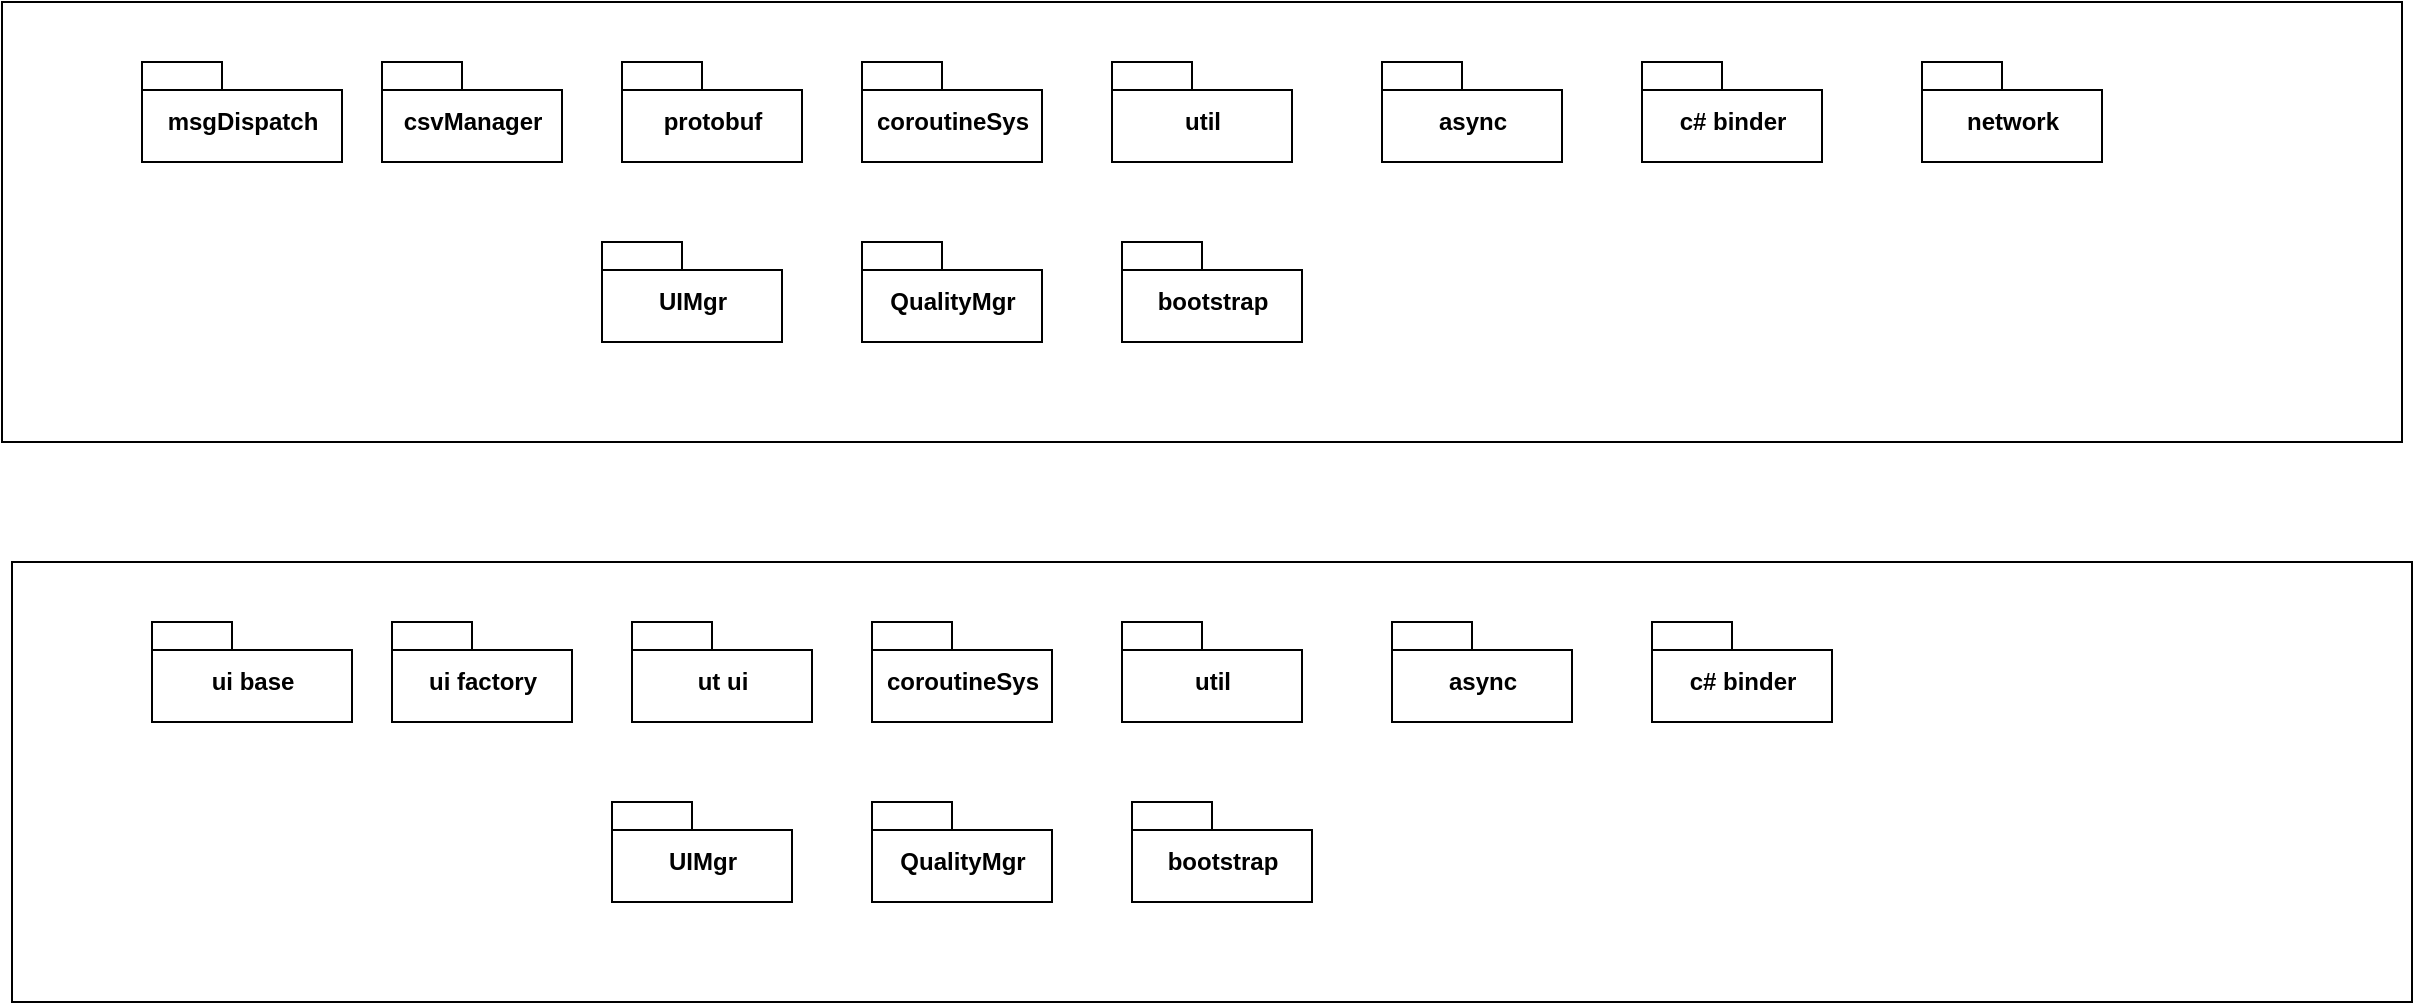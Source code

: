 <mxfile version="10.6.9" type="github"><diagram id="sm2qS4YOltwAFcUv_LiI" name="Page-1"><mxGraphModel dx="1394" dy="796" grid="1" gridSize="10" guides="1" tooltips="1" connect="1" arrows="1" fold="1" page="1" pageScale="1" pageWidth="1100" pageHeight="850" math="0" shadow="0"><root><mxCell id="0"/><mxCell id="1" parent="0"/><mxCell id="aeJJBFS_MYMTeNOkO-Ge-1" value="" style="rounded=0;whiteSpace=wrap;html=1;" vertex="1" parent="1"><mxGeometry x="20" y="20" width="1200" height="220" as="geometry"/></mxCell><mxCell id="aeJJBFS_MYMTeNOkO-Ge-2" value="msgDispatch" style="shape=folder;fontStyle=1;spacingTop=10;tabWidth=40;tabHeight=14;tabPosition=left;html=1;" vertex="1" parent="1"><mxGeometry x="90" y="50" width="100" height="50" as="geometry"/></mxCell><mxCell id="aeJJBFS_MYMTeNOkO-Ge-3" value="csvManager" style="shape=folder;fontStyle=1;spacingTop=10;tabWidth=40;tabHeight=14;tabPosition=left;html=1;" vertex="1" parent="1"><mxGeometry x="210" y="50" width="90" height="50" as="geometry"/></mxCell><mxCell id="aeJJBFS_MYMTeNOkO-Ge-4" value="protobuf" style="shape=folder;fontStyle=1;spacingTop=10;tabWidth=40;tabHeight=14;tabPosition=left;html=1;" vertex="1" parent="1"><mxGeometry x="330" y="50" width="90" height="50" as="geometry"/></mxCell><mxCell id="aeJJBFS_MYMTeNOkO-Ge-5" value="bootstrap" style="shape=folder;fontStyle=1;spacingTop=10;tabWidth=40;tabHeight=14;tabPosition=left;html=1;" vertex="1" parent="1"><mxGeometry x="580" y="140" width="90" height="50" as="geometry"/></mxCell><mxCell id="aeJJBFS_MYMTeNOkO-Ge-6" value="coroutineSys" style="shape=folder;fontStyle=1;spacingTop=10;tabWidth=40;tabHeight=14;tabPosition=left;html=1;" vertex="1" parent="1"><mxGeometry x="450" y="50" width="90" height="50" as="geometry"/></mxCell><mxCell id="aeJJBFS_MYMTeNOkO-Ge-7" value="util" style="shape=folder;fontStyle=1;spacingTop=10;tabWidth=40;tabHeight=14;tabPosition=left;html=1;" vertex="1" parent="1"><mxGeometry x="575" y="50" width="90" height="50" as="geometry"/></mxCell><mxCell id="aeJJBFS_MYMTeNOkO-Ge-8" value="QualityMgr" style="shape=folder;fontStyle=1;spacingTop=10;tabWidth=40;tabHeight=14;tabPosition=left;html=1;" vertex="1" parent="1"><mxGeometry x="450" y="140" width="90" height="50" as="geometry"/></mxCell><mxCell id="aeJJBFS_MYMTeNOkO-Ge-9" value="UIMgr" style="shape=folder;fontStyle=1;spacingTop=10;tabWidth=40;tabHeight=14;tabPosition=left;html=1;" vertex="1" parent="1"><mxGeometry x="320" y="140" width="90" height="50" as="geometry"/></mxCell><mxCell id="aeJJBFS_MYMTeNOkO-Ge-10" value="async" style="shape=folder;fontStyle=1;spacingTop=10;tabWidth=40;tabHeight=14;tabPosition=left;html=1;" vertex="1" parent="1"><mxGeometry x="710" y="50" width="90" height="50" as="geometry"/></mxCell><mxCell id="aeJJBFS_MYMTeNOkO-Ge-11" value="c# binder" style="shape=folder;fontStyle=1;spacingTop=10;tabWidth=40;tabHeight=14;tabPosition=left;html=1;" vertex="1" parent="1"><mxGeometry x="840" y="50" width="90" height="50" as="geometry"/></mxCell><mxCell id="aeJJBFS_MYMTeNOkO-Ge-12" value="" style="rounded=0;whiteSpace=wrap;html=1;" vertex="1" parent="1"><mxGeometry x="25" y="300" width="1200" height="220" as="geometry"/></mxCell><mxCell id="aeJJBFS_MYMTeNOkO-Ge-13" value="ui base" style="shape=folder;fontStyle=1;spacingTop=10;tabWidth=40;tabHeight=14;tabPosition=left;html=1;" vertex="1" parent="1"><mxGeometry x="95" y="330" width="100" height="50" as="geometry"/></mxCell><mxCell id="aeJJBFS_MYMTeNOkO-Ge-14" value="ui factory" style="shape=folder;fontStyle=1;spacingTop=10;tabWidth=40;tabHeight=14;tabPosition=left;html=1;" vertex="1" parent="1"><mxGeometry x="215" y="330" width="90" height="50" as="geometry"/></mxCell><mxCell id="aeJJBFS_MYMTeNOkO-Ge-15" value="ut ui" style="shape=folder;fontStyle=1;spacingTop=10;tabWidth=40;tabHeight=14;tabPosition=left;html=1;" vertex="1" parent="1"><mxGeometry x="335" y="330" width="90" height="50" as="geometry"/></mxCell><mxCell id="aeJJBFS_MYMTeNOkO-Ge-16" value="bootstrap" style="shape=folder;fontStyle=1;spacingTop=10;tabWidth=40;tabHeight=14;tabPosition=left;html=1;" vertex="1" parent="1"><mxGeometry x="585" y="420" width="90" height="50" as="geometry"/></mxCell><mxCell id="aeJJBFS_MYMTeNOkO-Ge-17" value="coroutineSys" style="shape=folder;fontStyle=1;spacingTop=10;tabWidth=40;tabHeight=14;tabPosition=left;html=1;" vertex="1" parent="1"><mxGeometry x="455" y="330" width="90" height="50" as="geometry"/></mxCell><mxCell id="aeJJBFS_MYMTeNOkO-Ge-18" value="util" style="shape=folder;fontStyle=1;spacingTop=10;tabWidth=40;tabHeight=14;tabPosition=left;html=1;" vertex="1" parent="1"><mxGeometry x="580" y="330" width="90" height="50" as="geometry"/></mxCell><mxCell id="aeJJBFS_MYMTeNOkO-Ge-19" value="QualityMgr" style="shape=folder;fontStyle=1;spacingTop=10;tabWidth=40;tabHeight=14;tabPosition=left;html=1;" vertex="1" parent="1"><mxGeometry x="455" y="420" width="90" height="50" as="geometry"/></mxCell><mxCell id="aeJJBFS_MYMTeNOkO-Ge-20" value="UIMgr" style="shape=folder;fontStyle=1;spacingTop=10;tabWidth=40;tabHeight=14;tabPosition=left;html=1;" vertex="1" parent="1"><mxGeometry x="325" y="420" width="90" height="50" as="geometry"/></mxCell><mxCell id="aeJJBFS_MYMTeNOkO-Ge-21" value="async" style="shape=folder;fontStyle=1;spacingTop=10;tabWidth=40;tabHeight=14;tabPosition=left;html=1;" vertex="1" parent="1"><mxGeometry x="715" y="330" width="90" height="50" as="geometry"/></mxCell><mxCell id="aeJJBFS_MYMTeNOkO-Ge-22" value="c# binder" style="shape=folder;fontStyle=1;spacingTop=10;tabWidth=40;tabHeight=14;tabPosition=left;html=1;" vertex="1" parent="1"><mxGeometry x="845" y="330" width="90" height="50" as="geometry"/></mxCell><mxCell id="aeJJBFS_MYMTeNOkO-Ge-23" value="network" style="shape=folder;fontStyle=1;spacingTop=10;tabWidth=40;tabHeight=14;tabPosition=left;html=1;" vertex="1" parent="1"><mxGeometry x="980" y="50" width="90" height="50" as="geometry"/></mxCell></root></mxGraphModel></diagram></mxfile>